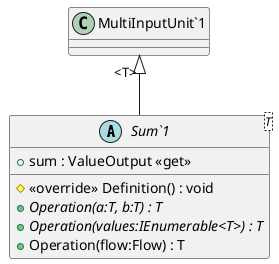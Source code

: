 @startuml
abstract class "Sum`1"<T> {
    + sum : ValueOutput <<get>>
    # <<override>> Definition() : void
    + {abstract} Operation(a:T, b:T) : T
    + {abstract} Operation(values:IEnumerable<T>) : T
    + Operation(flow:Flow) : T
}
"MultiInputUnit`1" "<T>" <|-- "Sum`1"
@enduml
